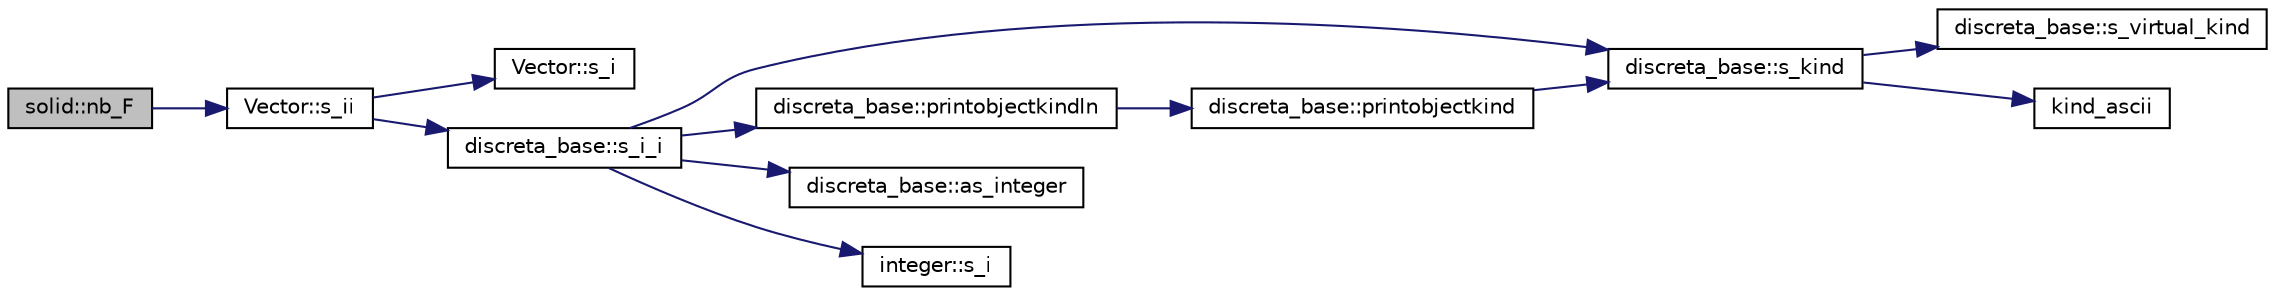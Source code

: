 digraph "solid::nb_F"
{
  edge [fontname="Helvetica",fontsize="10",labelfontname="Helvetica",labelfontsize="10"];
  node [fontname="Helvetica",fontsize="10",shape=record];
  rankdir="LR";
  Node3609 [label="solid::nb_F",height=0.2,width=0.4,color="black", fillcolor="grey75", style="filled", fontcolor="black"];
  Node3609 -> Node3610 [color="midnightblue",fontsize="10",style="solid",fontname="Helvetica"];
  Node3610 [label="Vector::s_ii",height=0.2,width=0.4,color="black", fillcolor="white", style="filled",URL="$d5/db2/class_vector.html#a75d4942cc7b9794717b4846c10520db8"];
  Node3610 -> Node3611 [color="midnightblue",fontsize="10",style="solid",fontname="Helvetica"];
  Node3611 [label="Vector::s_i",height=0.2,width=0.4,color="black", fillcolor="white", style="filled",URL="$d5/db2/class_vector.html#a1c4fe1752523df8119f70dd550244871"];
  Node3610 -> Node3612 [color="midnightblue",fontsize="10",style="solid",fontname="Helvetica"];
  Node3612 [label="discreta_base::s_i_i",height=0.2,width=0.4,color="black", fillcolor="white", style="filled",URL="$d7/d71/classdiscreta__base.html#aadb92c01fbe69b3034b0214b33fbc735"];
  Node3612 -> Node3613 [color="midnightblue",fontsize="10",style="solid",fontname="Helvetica"];
  Node3613 [label="discreta_base::s_kind",height=0.2,width=0.4,color="black", fillcolor="white", style="filled",URL="$d7/d71/classdiscreta__base.html#a8a830025c74adbbc3362418a7c2ba157"];
  Node3613 -> Node3614 [color="midnightblue",fontsize="10",style="solid",fontname="Helvetica"];
  Node3614 [label="discreta_base::s_virtual_kind",height=0.2,width=0.4,color="black", fillcolor="white", style="filled",URL="$d7/d71/classdiscreta__base.html#a52778a6d6943a468be083d0785d418fb"];
  Node3613 -> Node3615 [color="midnightblue",fontsize="10",style="solid",fontname="Helvetica"];
  Node3615 [label="kind_ascii",height=0.2,width=0.4,color="black", fillcolor="white", style="filled",URL="$d9/d60/discreta_8h.html#ad0ce825a9f29bc6cec27e1b64cfe27bf"];
  Node3612 -> Node3616 [color="midnightblue",fontsize="10",style="solid",fontname="Helvetica"];
  Node3616 [label="discreta_base::printobjectkindln",height=0.2,width=0.4,color="black", fillcolor="white", style="filled",URL="$d7/d71/classdiscreta__base.html#a677ccc8f392ebedde05e453f8cf59559"];
  Node3616 -> Node3617 [color="midnightblue",fontsize="10",style="solid",fontname="Helvetica"];
  Node3617 [label="discreta_base::printobjectkind",height=0.2,width=0.4,color="black", fillcolor="white", style="filled",URL="$d7/d71/classdiscreta__base.html#aa75a1314aa706909b029664944904231"];
  Node3617 -> Node3613 [color="midnightblue",fontsize="10",style="solid",fontname="Helvetica"];
  Node3612 -> Node3618 [color="midnightblue",fontsize="10",style="solid",fontname="Helvetica"];
  Node3618 [label="discreta_base::as_integer",height=0.2,width=0.4,color="black", fillcolor="white", style="filled",URL="$d7/d71/classdiscreta__base.html#a00d7691eaf874fd283d942692fe8dd26"];
  Node3612 -> Node3619 [color="midnightblue",fontsize="10",style="solid",fontname="Helvetica"];
  Node3619 [label="integer::s_i",height=0.2,width=0.4,color="black", fillcolor="white", style="filled",URL="$d0/de5/classinteger.html#adf28e9f94d4c844adaa950deeb80b904"];
}
